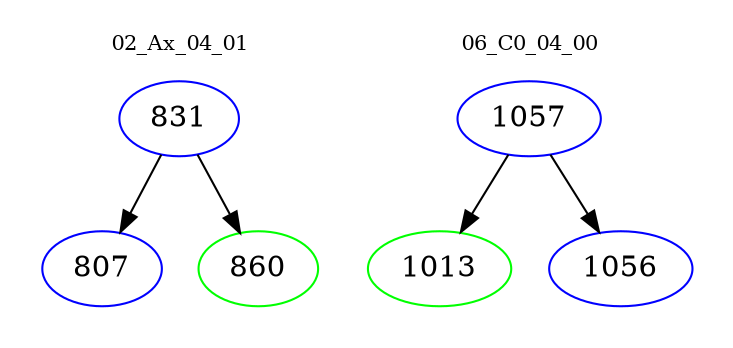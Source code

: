 digraph{
subgraph cluster_0 {
color = white
label = "02_Ax_04_01";
fontsize=10;
T0_831 [label="831", color="blue"]
T0_831 -> T0_807 [color="black"]
T0_807 [label="807", color="blue"]
T0_831 -> T0_860 [color="black"]
T0_860 [label="860", color="green"]
}
subgraph cluster_1 {
color = white
label = "06_C0_04_00";
fontsize=10;
T1_1057 [label="1057", color="blue"]
T1_1057 -> T1_1013 [color="black"]
T1_1013 [label="1013", color="green"]
T1_1057 -> T1_1056 [color="black"]
T1_1056 [label="1056", color="blue"]
}
}
